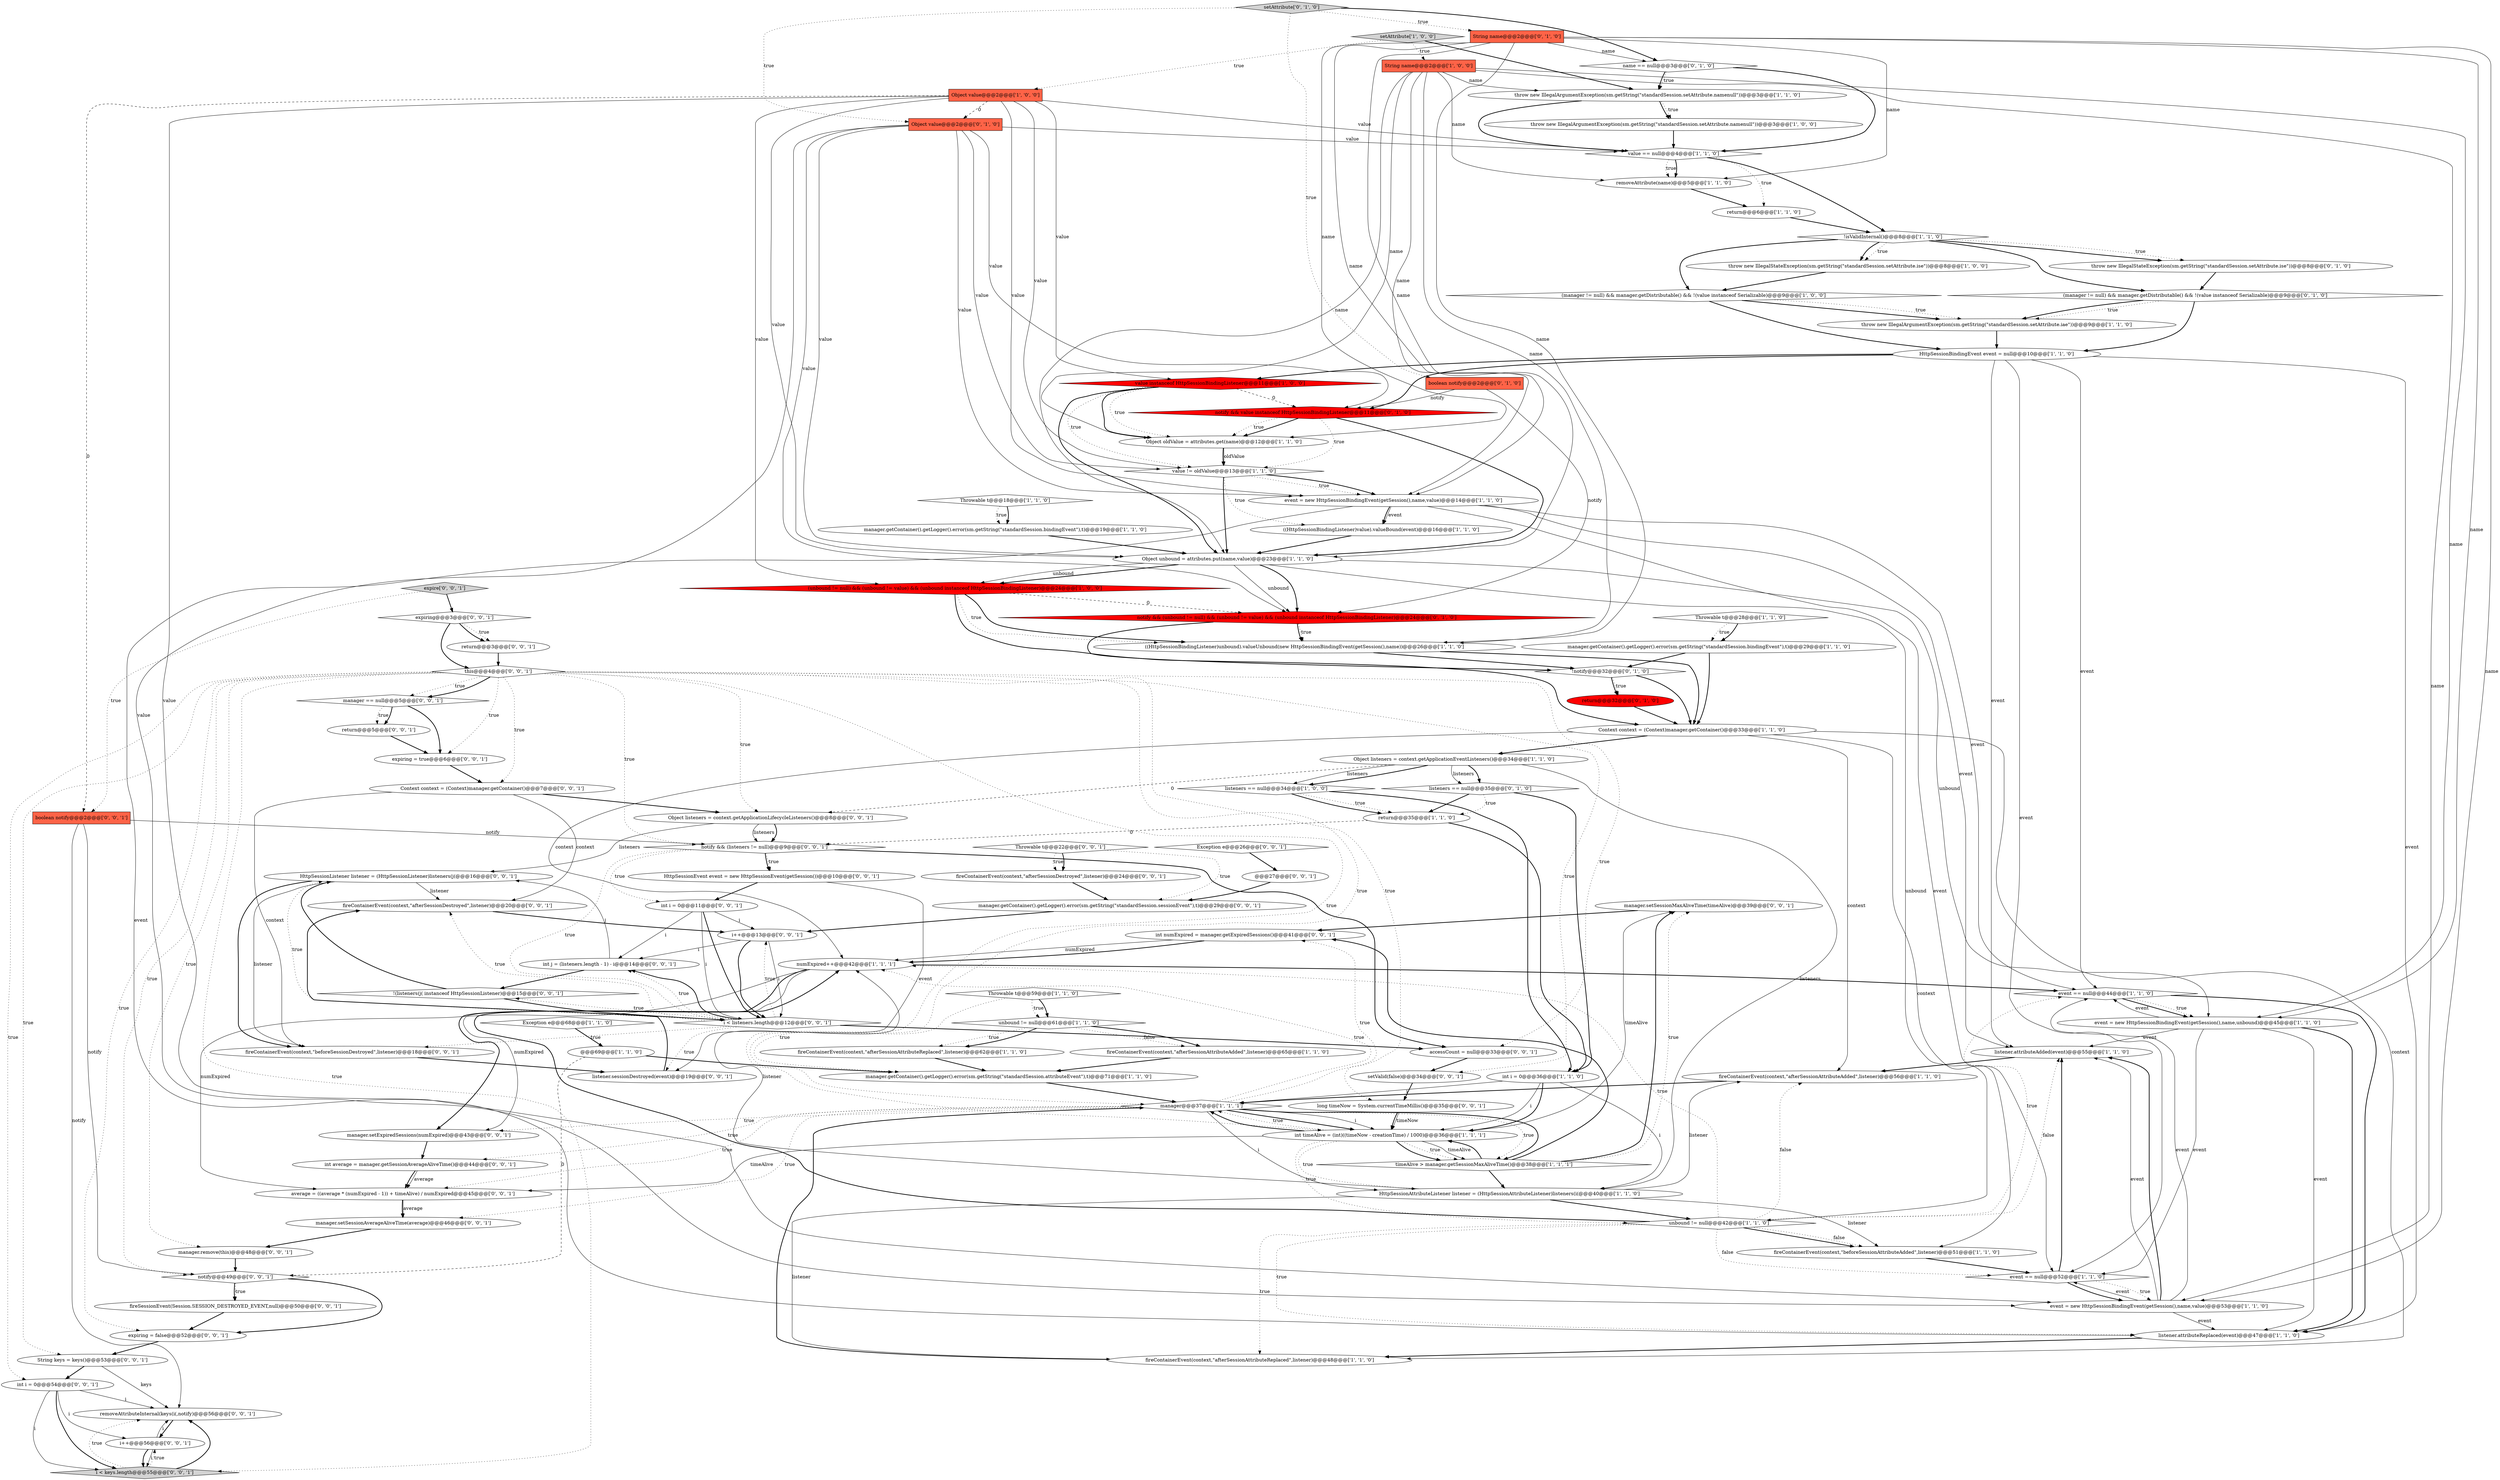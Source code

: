 digraph {
74 [style = filled, label = "manager.setSessionMaxAliveTime(timeAlive)@@@39@@@['0', '0', '1']", fillcolor = white, shape = ellipse image = "AAA0AAABBB3BBB"];
28 [style = filled, label = "return@@@6@@@['1', '1', '0']", fillcolor = white, shape = ellipse image = "AAA0AAABBB1BBB"];
49 [style = filled, label = "throw new IllegalArgumentException(sm.getString(\"standardSession.setAttribute.iae\"))@@@9@@@['1', '1', '0']", fillcolor = white, shape = ellipse image = "AAA0AAABBB1BBB"];
3 [style = filled, label = "value instanceof HttpSessionBindingListener@@@11@@@['1', '0', '0']", fillcolor = red, shape = diamond image = "AAA1AAABBB1BBB"];
53 [style = filled, label = "String name@@@2@@@['0', '1', '0']", fillcolor = tomato, shape = box image = "AAA0AAABBB2BBB"];
0 [style = filled, label = "event = new HttpSessionBindingEvent(getSession(),name,value)@@@53@@@['1', '1', '0']", fillcolor = white, shape = ellipse image = "AAA0AAABBB1BBB"];
26 [style = filled, label = "removeAttribute(name)@@@5@@@['1', '1', '0']", fillcolor = white, shape = ellipse image = "AAA0AAABBB1BBB"];
25 [style = filled, label = "HttpSessionBindingEvent event = null@@@10@@@['1', '1', '0']", fillcolor = white, shape = ellipse image = "AAA0AAABBB1BBB"];
14 [style = filled, label = "numExpired++@@@42@@@['1', '1', '1']", fillcolor = white, shape = ellipse image = "AAA0AAABBB1BBB"];
50 [style = filled, label = "throw new IllegalArgumentException(sm.getString(\"standardSession.setAttribute.namenull\"))@@@3@@@['1', '1', '0']", fillcolor = white, shape = ellipse image = "AAA0AAABBB1BBB"];
94 [style = filled, label = "manager.setExpiredSessions(numExpired)@@@43@@@['0', '0', '1']", fillcolor = white, shape = ellipse image = "AAA0AAABBB3BBB"];
24 [style = filled, label = "setAttribute['1', '0', '0']", fillcolor = lightgray, shape = diamond image = "AAA0AAABBB1BBB"];
31 [style = filled, label = "(manager != null) && manager.getDistributable() && !(value instanceof Serializable)@@@9@@@['1', '0', '0']", fillcolor = white, shape = diamond image = "AAA0AAABBB1BBB"];
61 [style = filled, label = "name == null@@@3@@@['0', '1', '0']", fillcolor = white, shape = diamond image = "AAA0AAABBB2BBB"];
48 [style = filled, label = "fireContainerEvent(context,\"afterSessionAttributeReplaced\",listener)@@@62@@@['1', '1', '0']", fillcolor = white, shape = ellipse image = "AAA0AAABBB1BBB"];
63 [style = filled, label = "Object value@@@2@@@['0', '1', '0']", fillcolor = tomato, shape = box image = "AAA1AAABBB2BBB"];
4 [style = filled, label = "event == null@@@44@@@['1', '1', '0']", fillcolor = white, shape = diamond image = "AAA0AAABBB1BBB"];
95 [style = filled, label = "average = ((average * (numExpired - 1)) + timeAlive) / numExpired@@@45@@@['0', '0', '1']", fillcolor = white, shape = ellipse image = "AAA0AAABBB3BBB"];
96 [style = filled, label = "i < keys.length@@@55@@@['0', '0', '1']", fillcolor = lightgray, shape = diamond image = "AAA0AAABBB3BBB"];
18 [style = filled, label = "throw new IllegalStateException(sm.getString(\"standardSession.setAttribute.ise\"))@@@8@@@['1', '0', '0']", fillcolor = white, shape = ellipse image = "AAA0AAABBB1BBB"];
44 [style = filled, label = "event = new HttpSessionBindingEvent(getSession(),name,value)@@@14@@@['1', '1', '0']", fillcolor = white, shape = ellipse image = "AAA0AAABBB1BBB"];
79 [style = filled, label = "HttpSessionListener listener = (HttpSessionListener)listeners(j(@@@16@@@['0', '0', '1']", fillcolor = white, shape = ellipse image = "AAA0AAABBB3BBB"];
30 [style = filled, label = "String name@@@2@@@['1', '0', '0']", fillcolor = tomato, shape = box image = "AAA0AAABBB1BBB"];
99 [style = filled, label = "long timeNow = System.currentTimeMillis()@@@35@@@['0', '0', '1']", fillcolor = white, shape = ellipse image = "AAA0AAABBB3BBB"];
12 [style = filled, label = "manager.getContainer().getLogger().error(sm.getString(\"standardSession.attributeEvent\"),t)@@@71@@@['1', '1', '0']", fillcolor = white, shape = ellipse image = "AAA0AAABBB1BBB"];
8 [style = filled, label = "int timeAlive = (int)((timeNow - creationTime) / 1000)@@@36@@@['1', '1', '1']", fillcolor = white, shape = ellipse image = "AAA0AAABBB1BBB"];
86 [style = filled, label = "i++@@@56@@@['0', '0', '1']", fillcolor = white, shape = ellipse image = "AAA0AAABBB3BBB"];
57 [style = filled, label = "(manager != null) && manager.getDistributable() && !(value instanceof Serializable)@@@9@@@['0', '1', '0']", fillcolor = white, shape = diamond image = "AAA0AAABBB2BBB"];
93 [style = filled, label = "Object listeners = context.getApplicationLifecycleListeners()@@@8@@@['0', '0', '1']", fillcolor = white, shape = ellipse image = "AAA0AAABBB3BBB"];
9 [style = filled, label = "Throwable t@@@28@@@['1', '1', '0']", fillcolor = white, shape = diamond image = "AAA0AAABBB1BBB"];
105 [style = filled, label = "accessCount = null@@@33@@@['0', '0', '1']", fillcolor = white, shape = ellipse image = "AAA0AAABBB3BBB"];
13 [style = filled, label = "HttpSessionAttributeListener listener = (HttpSessionAttributeListener)listeners(i(@@@40@@@['1', '1', '0']", fillcolor = white, shape = ellipse image = "AAA0AAABBB1BBB"];
17 [style = filled, label = "fireContainerEvent(context,\"afterSessionAttributeReplaced\",listener)@@@48@@@['1', '1', '0']", fillcolor = white, shape = ellipse image = "AAA0AAABBB1BBB"];
88 [style = filled, label = "removeAttributeInternal(keys(i(,notify)@@@56@@@['0', '0', '1']", fillcolor = white, shape = ellipse image = "AAA0AAABBB3BBB"];
10 [style = filled, label = "Object unbound = attributes.put(name,value)@@@23@@@['1', '1', '0']", fillcolor = white, shape = ellipse image = "AAA0AAABBB1BBB"];
90 [style = filled, label = "return@@@5@@@['0', '0', '1']", fillcolor = white, shape = ellipse image = "AAA0AAABBB3BBB"];
76 [style = filled, label = "fireSessionEvent(Session.SESSION_DESTROYED_EVENT,null)@@@50@@@['0', '0', '1']", fillcolor = white, shape = ellipse image = "AAA0AAABBB3BBB"];
87 [style = filled, label = "fireContainerEvent(context,\"afterSessionDestroyed\",listener)@@@20@@@['0', '0', '1']", fillcolor = white, shape = ellipse image = "AAA0AAABBB3BBB"];
34 [style = filled, label = "Object listeners = context.getApplicationEventListeners()@@@34@@@['1', '1', '0']", fillcolor = white, shape = ellipse image = "AAA0AAABBB1BBB"];
20 [style = filled, label = "timeAlive > manager.getSessionMaxAliveTime()@@@38@@@['1', '1', '1']", fillcolor = white, shape = diamond image = "AAA0AAABBB1BBB"];
58 [style = filled, label = "return@@@32@@@['0', '1', '0']", fillcolor = red, shape = ellipse image = "AAA1AAABBB2BBB"];
21 [style = filled, label = "Exception e@@@68@@@['1', '1', '0']", fillcolor = white, shape = diamond image = "AAA0AAABBB1BBB"];
27 [style = filled, label = "listeners == null@@@34@@@['1', '0', '0']", fillcolor = white, shape = diamond image = "AAA0AAABBB1BBB"];
23 [style = filled, label = "event == null@@@52@@@['1', '1', '0']", fillcolor = white, shape = diamond image = "AAA0AAABBB1BBB"];
81 [style = filled, label = "notify@@@49@@@['0', '0', '1']", fillcolor = white, shape = diamond image = "AAA0AAABBB3BBB"];
45 [style = filled, label = "int i = 0@@@36@@@['1', '1', '0']", fillcolor = white, shape = ellipse image = "AAA0AAABBB1BBB"];
71 [style = filled, label = "manager == null@@@5@@@['0', '0', '1']", fillcolor = white, shape = diamond image = "AAA0AAABBB3BBB"];
33 [style = filled, label = "manager.getContainer().getLogger().error(sm.getString(\"standardSession.bindingEvent\"),t)@@@29@@@['1', '1', '0']", fillcolor = white, shape = ellipse image = "AAA0AAABBB1BBB"];
92 [style = filled, label = "expiring@@@3@@@['0', '0', '1']", fillcolor = white, shape = diamond image = "AAA0AAABBB3BBB"];
5 [style = filled, label = "value != oldValue@@@13@@@['1', '1', '0']", fillcolor = white, shape = diamond image = "AAA0AAABBB1BBB"];
104 [style = filled, label = "HttpSessionEvent event = new HttpSessionEvent(getSession())@@@10@@@['0', '0', '1']", fillcolor = white, shape = ellipse image = "AAA0AAABBB3BBB"];
84 [style = filled, label = "setValid(false)@@@34@@@['0', '0', '1']", fillcolor = white, shape = ellipse image = "AAA0AAABBB3BBB"];
19 [style = filled, label = "event = new HttpSessionBindingEvent(getSession(),name,unbound)@@@45@@@['1', '1', '0']", fillcolor = white, shape = ellipse image = "AAA0AAABBB1BBB"];
59 [style = filled, label = "throw new IllegalStateException(sm.getString(\"standardSession.setAttribute.ise\"))@@@8@@@['0', '1', '0']", fillcolor = white, shape = ellipse image = "AAA0AAABBB2BBB"];
102 [style = filled, label = "int j = (listeners.length - 1) - i@@@14@@@['0', '0', '1']", fillcolor = white, shape = ellipse image = "AAA0AAABBB3BBB"];
7 [style = filled, label = "listener.attributeReplaced(event)@@@47@@@['1', '1', '0']", fillcolor = white, shape = ellipse image = "AAA0AAABBB1BBB"];
35 [style = filled, label = "listener.attributeAdded(event)@@@55@@@['1', '1', '0']", fillcolor = white, shape = ellipse image = "AAA0AAABBB1BBB"];
42 [style = filled, label = "fireContainerEvent(context,\"afterSessionAttributeAdded\",listener)@@@56@@@['1', '1', '0']", fillcolor = white, shape = ellipse image = "AAA0AAABBB1BBB"];
41 [style = filled, label = "!isValidInternal()@@@8@@@['1', '1', '0']", fillcolor = white, shape = diamond image = "AAA0AAABBB1BBB"];
55 [style = filled, label = "!notify@@@32@@@['0', '1', '0']", fillcolor = white, shape = diamond image = "AAA0AAABBB2BBB"];
37 [style = filled, label = "Object oldValue = attributes.get(name)@@@12@@@['1', '1', '0']", fillcolor = white, shape = ellipse image = "AAA0AAABBB1BBB"];
36 [style = filled, label = "return@@@35@@@['1', '1', '0']", fillcolor = white, shape = ellipse image = "AAA0AAABBB1BBB"];
97 [style = filled, label = "fireContainerEvent(context,\"afterSessionDestroyed\",listener)@@@24@@@['0', '0', '1']", fillcolor = white, shape = ellipse image = "AAA0AAABBB3BBB"];
98 [style = filled, label = "@@@27@@@['0', '0', '1']", fillcolor = white, shape = ellipse image = "AAA0AAABBB3BBB"];
2 [style = filled, label = "Throwable t@@@59@@@['1', '1', '0']", fillcolor = white, shape = diamond image = "AAA0AAABBB1BBB"];
77 [style = filled, label = "!(listeners(j( instanceof HttpSessionListener)@@@15@@@['0', '0', '1']", fillcolor = white, shape = diamond image = "AAA0AAABBB3BBB"];
38 [style = filled, label = "fireContainerEvent(context,\"beforeSessionAttributeAdded\",listener)@@@51@@@['1', '1', '0']", fillcolor = white, shape = ellipse image = "AAA0AAABBB1BBB"];
85 [style = filled, label = "Exception e@@@26@@@['0', '0', '1']", fillcolor = white, shape = diamond image = "AAA0AAABBB3BBB"];
91 [style = filled, label = "notify && (listeners != null)@@@9@@@['0', '0', '1']", fillcolor = white, shape = diamond image = "AAA0AAABBB3BBB"];
32 [style = filled, label = "(unbound != null) && (unbound != value) && (unbound instanceof HttpSessionBindingListener)@@@24@@@['1', '0', '0']", fillcolor = red, shape = diamond image = "AAA1AAABBB1BBB"];
64 [style = filled, label = "i < listeners.length@@@12@@@['0', '0', '1']", fillcolor = white, shape = diamond image = "AAA0AAABBB3BBB"];
78 [style = filled, label = "int numExpired = manager.getExpiredSessions()@@@41@@@['0', '0', '1']", fillcolor = white, shape = ellipse image = "AAA0AAABBB3BBB"];
29 [style = filled, label = "manager.getContainer().getLogger().error(sm.getString(\"standardSession.bindingEvent\"),t)@@@19@@@['1', '1', '0']", fillcolor = white, shape = ellipse image = "AAA0AAABBB1BBB"];
39 [style = filled, label = "throw new IllegalArgumentException(sm.getString(\"standardSession.setAttribute.namenull\"))@@@3@@@['1', '0', '0']", fillcolor = white, shape = ellipse image = "AAA0AAABBB1BBB"];
6 [style = filled, label = "Throwable t@@@18@@@['1', '1', '0']", fillcolor = white, shape = diamond image = "AAA0AAABBB1BBB"];
43 [style = filled, label = "unbound != null@@@61@@@['1', '1', '0']", fillcolor = white, shape = diamond image = "AAA0AAABBB1BBB"];
66 [style = filled, label = "return@@@3@@@['0', '0', '1']", fillcolor = white, shape = ellipse image = "AAA0AAABBB3BBB"];
107 [style = filled, label = "manager.remove(this)@@@48@@@['0', '0', '1']", fillcolor = white, shape = ellipse image = "AAA0AAABBB3BBB"];
22 [style = filled, label = "Context context = (Context)manager.getContainer()@@@33@@@['1', '1', '0']", fillcolor = white, shape = ellipse image = "AAA0AAABBB1BBB"];
52 [style = filled, label = "notify && value instanceof HttpSessionBindingListener@@@11@@@['0', '1', '0']", fillcolor = red, shape = diamond image = "AAA1AAABBB2BBB"];
1 [style = filled, label = "unbound != null@@@42@@@['1', '1', '0']", fillcolor = white, shape = diamond image = "AAA0AAABBB1BBB"];
75 [style = filled, label = "int i = 0@@@11@@@['0', '0', '1']", fillcolor = white, shape = ellipse image = "AAA0AAABBB3BBB"];
83 [style = filled, label = "expire['0', '0', '1']", fillcolor = lightgray, shape = diamond image = "AAA0AAABBB3BBB"];
89 [style = filled, label = "int average = manager.getSessionAverageAliveTime()@@@44@@@['0', '0', '1']", fillcolor = white, shape = ellipse image = "AAA0AAABBB3BBB"];
80 [style = filled, label = "manager.getContainer().getLogger().error(sm.getString(\"standardSession.sessionEvent\"),t)@@@29@@@['0', '0', '1']", fillcolor = white, shape = ellipse image = "AAA0AAABBB3BBB"];
106 [style = filled, label = "int i = 0@@@54@@@['0', '0', '1']", fillcolor = white, shape = ellipse image = "AAA0AAABBB3BBB"];
46 [style = filled, label = "Object value@@@2@@@['1', '0', '0']", fillcolor = tomato, shape = box image = "AAA1AAABBB1BBB"];
65 [style = filled, label = "manager.setSessionAverageAliveTime(average)@@@46@@@['0', '0', '1']", fillcolor = white, shape = ellipse image = "AAA0AAABBB3BBB"];
101 [style = filled, label = "Context context = (Context)manager.getContainer()@@@7@@@['0', '0', '1']", fillcolor = white, shape = ellipse image = "AAA0AAABBB3BBB"];
82 [style = filled, label = "listener.sessionDestroyed(event)@@@19@@@['0', '0', '1']", fillcolor = white, shape = ellipse image = "AAA0AAABBB3BBB"];
73 [style = filled, label = "fireContainerEvent(context,\"beforeSessionDestroyed\",listener)@@@18@@@['0', '0', '1']", fillcolor = white, shape = ellipse image = "AAA0AAABBB3BBB"];
72 [style = filled, label = "i++@@@13@@@['0', '0', '1']", fillcolor = white, shape = ellipse image = "AAA0AAABBB3BBB"];
16 [style = filled, label = "((HttpSessionBindingListener)unbound).valueUnbound(new HttpSessionBindingEvent(getSession(),name))@@@26@@@['1', '1', '0']", fillcolor = white, shape = ellipse image = "AAA0AAABBB1BBB"];
70 [style = filled, label = "expiring = false@@@52@@@['0', '0', '1']", fillcolor = white, shape = ellipse image = "AAA0AAABBB3BBB"];
47 [style = filled, label = "manager@@@37@@@['1', '1', '1']", fillcolor = white, shape = diamond image = "AAA0AAABBB1BBB"];
54 [style = filled, label = "boolean notify@@@2@@@['0', '1', '0']", fillcolor = tomato, shape = box image = "AAA0AAABBB2BBB"];
67 [style = filled, label = "String keys = keys()@@@53@@@['0', '0', '1']", fillcolor = white, shape = ellipse image = "AAA0AAABBB3BBB"];
69 [style = filled, label = "Throwable t@@@22@@@['0', '0', '1']", fillcolor = white, shape = diamond image = "AAA0AAABBB3BBB"];
100 [style = filled, label = "expiring = true@@@6@@@['0', '0', '1']", fillcolor = white, shape = ellipse image = "AAA0AAABBB3BBB"];
60 [style = filled, label = "notify && (unbound != null) && (unbound != value) && (unbound instanceof HttpSessionBindingListener)@@@24@@@['0', '1', '0']", fillcolor = red, shape = diamond image = "AAA1AAABBB2BBB"];
68 [style = filled, label = "boolean notify@@@2@@@['0', '0', '1']", fillcolor = tomato, shape = box image = "AAA0AAABBB3BBB"];
15 [style = filled, label = "value == null@@@4@@@['1', '1', '0']", fillcolor = white, shape = diamond image = "AAA0AAABBB1BBB"];
11 [style = filled, label = "fireContainerEvent(context,\"afterSessionAttributeAdded\",listener)@@@65@@@['1', '1', '0']", fillcolor = white, shape = ellipse image = "AAA0AAABBB1BBB"];
51 [style = filled, label = "@@@69@@@['1', '1', '0']", fillcolor = white, shape = ellipse image = "AAA0AAABBB1BBB"];
62 [style = filled, label = "setAttribute['0', '1', '0']", fillcolor = lightgray, shape = diamond image = "AAA0AAABBB2BBB"];
40 [style = filled, label = "((HttpSessionBindingListener)value).valueBound(event)@@@16@@@['1', '1', '0']", fillcolor = white, shape = ellipse image = "AAA0AAABBB1BBB"];
56 [style = filled, label = "listeners == null@@@35@@@['0', '1', '0']", fillcolor = white, shape = diamond image = "AAA0AAABBB2BBB"];
103 [style = filled, label = "this@@@4@@@['0', '0', '1']", fillcolor = white, shape = diamond image = "AAA0AAABBB3BBB"];
22->17 [style = solid, label="context"];
88->86 [style = bold, label=""];
8->74 [style = solid, label="timeAlive"];
103->106 [style = dotted, label="true"];
45->8 [style = solid, label="i"];
25->35 [style = solid, label="event"];
64->73 [style = dotted, label="true"];
32->22 [style = bold, label=""];
106->96 [style = solid, label="i"];
21->51 [style = bold, label=""];
53->10 [style = solid, label="name"];
25->52 [style = bold, label=""];
81->76 [style = dotted, label="true"];
16->55 [style = bold, label=""];
89->95 [style = bold, label=""];
83->92 [style = bold, label=""];
97->80 [style = bold, label=""];
34->13 [style = solid, label="listeners"];
89->95 [style = solid, label="average"];
62->61 [style = bold, label=""];
91->104 [style = bold, label=""];
79->87 [style = solid, label="listener"];
59->57 [style = bold, label=""];
70->67 [style = bold, label=""];
43->11 [style = dotted, label="false"];
52->37 [style = dotted, label="true"];
53->16 [style = solid, label="name"];
64->77 [style = dotted, label="true"];
45->47 [style = solid, label="i"];
10->32 [style = bold, label=""];
14->94 [style = solid, label="numExpired"];
95->65 [style = solid, label="average"];
96->86 [style = dotted, label="true"];
84->99 [style = bold, label=""];
95->65 [style = bold, label=""];
105->84 [style = bold, label=""];
103->67 [style = dotted, label="true"];
13->1 [style = bold, label=""];
93->79 [style = solid, label="listeners"];
6->29 [style = bold, label=""];
14->94 [style = bold, label=""];
30->16 [style = solid, label="name"];
103->107 [style = dotted, label="true"];
53->61 [style = solid, label="name"];
37->5 [style = bold, label=""];
48->12 [style = bold, label=""];
12->47 [style = bold, label=""];
91->105 [style = bold, label=""];
96->88 [style = bold, label=""];
101->73 [style = solid, label="context"];
75->64 [style = solid, label="i"];
8->20 [style = bold, label=""];
83->68 [style = dotted, label="true"];
68->88 [style = solid, label="notify"];
103->8 [style = dotted, label="true"];
27->45 [style = bold, label=""];
8->47 [style = bold, label=""];
15->41 [style = bold, label=""];
30->44 [style = solid, label="name"];
41->59 [style = dotted, label="true"];
8->20 [style = dotted, label="true"];
64->87 [style = dotted, label="true"];
69->97 [style = dotted, label="true"];
26->28 [style = bold, label=""];
90->100 [style = bold, label=""];
98->80 [style = bold, label=""];
58->22 [style = bold, label=""];
101->93 [style = bold, label=""];
72->64 [style = solid, label="i"];
55->58 [style = bold, label=""];
101->87 [style = solid, label="context"];
5->44 [style = dotted, label="true"];
27->36 [style = dotted, label="true"];
15->26 [style = dotted, label="true"];
30->50 [style = solid, label="name"];
1->38 [style = bold, label=""];
0->23 [style = solid, label="event"];
44->23 [style = solid, label="event"];
62->53 [style = dotted, label="true"];
18->31 [style = bold, label=""];
30->10 [style = solid, label="name"];
44->7 [style = solid, label="event"];
46->0 [style = solid, label="value"];
9->33 [style = dotted, label="true"];
63->5 [style = solid, label="value"];
1->35 [style = dotted, label="false"];
5->10 [style = bold, label=""];
77->64 [style = bold, label=""];
94->89 [style = bold, label=""];
56->36 [style = dotted, label="true"];
74->78 [style = bold, label=""];
99->8 [style = bold, label=""];
9->33 [style = bold, label=""];
60->16 [style = bold, label=""];
52->37 [style = bold, label=""];
25->3 [style = bold, label=""];
4->19 [style = bold, label=""];
25->7 [style = solid, label="event"];
63->44 [style = solid, label="value"];
11->12 [style = bold, label=""];
1->4 [style = dotted, label="true"];
31->49 [style = dotted, label="true"];
57->25 [style = bold, label=""];
44->35 [style = solid, label="event"];
91->75 [style = dotted, label="true"];
41->59 [style = bold, label=""];
75->64 [style = bold, label=""];
50->39 [style = bold, label=""];
44->4 [style = solid, label="event"];
19->35 [style = solid, label="event"];
79->73 [style = solid, label="listener"];
1->23 [style = dotted, label="false"];
43->11 [style = bold, label=""];
23->35 [style = bold, label=""];
92->66 [style = dotted, label="true"];
60->55 [style = bold, label=""];
47->94 [style = dotted, label="true"];
19->23 [style = solid, label="event"];
49->25 [style = bold, label=""];
103->101 [style = dotted, label="true"];
3->10 [style = bold, label=""];
20->8 [style = bold, label=""];
3->5 [style = dotted, label="true"];
67->106 [style = bold, label=""];
69->97 [style = bold, label=""];
71->100 [style = bold, label=""];
6->29 [style = dotted, label="true"];
53->0 [style = solid, label="name"];
92->103 [style = bold, label=""];
46->10 [style = solid, label="value"];
2->12 [style = dotted, label="true"];
47->13 [style = solid, label="i"];
71->90 [style = dotted, label="true"];
10->19 [style = solid, label="unbound"];
103->84 [style = dotted, label="true"];
67->88 [style = solid, label="keys"];
57->49 [style = dotted, label="true"];
64->82 [style = dotted, label="true"];
10->60 [style = solid, label="unbound"];
20->74 [style = bold, label=""];
25->4 [style = solid, label="event"];
75->72 [style = solid, label="i"];
103->105 [style = dotted, label="true"];
46->3 [style = solid, label="value"];
91->64 [style = dotted, label="true"];
53->19 [style = solid, label="name"];
72->64 [style = bold, label=""];
46->5 [style = solid, label="value"];
103->71 [style = dotted, label="true"];
68->81 [style = solid, label="notify"];
8->95 [style = solid, label="timeAlive"];
103->91 [style = dotted, label="true"];
91->104 [style = dotted, label="true"];
60->16 [style = dotted, label="true"];
19->7 [style = solid, label="event"];
103->81 [style = dotted, label="true"];
64->79 [style = dotted, label="true"];
14->4 [style = bold, label=""];
10->60 [style = bold, label=""];
93->91 [style = bold, label=""];
53->26 [style = solid, label="name"];
0->7 [style = solid, label="event"];
47->20 [style = dotted, label="true"];
31->25 [style = bold, label=""];
55->58 [style = dotted, label="true"];
20->13 [style = bold, label=""];
68->91 [style = solid, label="notify"];
3->37 [style = bold, label=""];
1->17 [style = dotted, label="true"];
7->17 [style = bold, label=""];
62->63 [style = dotted, label="true"];
56->36 [style = bold, label=""];
14->95 [style = solid, label="numExpired"];
37->5 [style = solid, label="oldValue"];
63->10 [style = solid, label="value"];
35->42 [style = bold, label=""];
51->12 [style = bold, label=""];
104->75 [style = bold, label=""];
80->72 [style = bold, label=""];
103->100 [style = dotted, label="true"];
33->55 [style = bold, label=""];
13->14 [style = solid, label="listener"];
102->79 [style = solid, label="j"];
86->96 [style = bold, label=""];
104->82 [style = solid, label="event"];
53->37 [style = solid, label="name"];
30->26 [style = solid, label="name"];
42->47 [style = bold, label=""];
22->14 [style = solid, label="context"];
24->30 [style = dotted, label="true"];
63->0 [style = solid, label="value"];
3->37 [style = dotted, label="true"];
69->80 [style = dotted, label="true"];
31->49 [style = bold, label=""];
47->65 [style = dotted, label="true"];
32->16 [style = bold, label=""];
44->40 [style = solid, label="event"];
64->102 [style = dotted, label="true"];
10->1 [style = solid, label="unbound"];
23->0 [style = bold, label=""];
0->4 [style = solid, label="event"];
19->4 [style = solid, label="event"];
1->42 [style = dotted, label="false"];
103->93 [style = dotted, label="true"];
47->89 [style = dotted, label="true"];
96->88 [style = dotted, label="true"];
28->41 [style = bold, label=""];
4->7 [style = bold, label=""];
34->56 [style = bold, label=""];
47->8 [style = solid, label="i"];
99->8 [style = solid, label="timeNow"];
85->98 [style = bold, label=""];
15->28 [style = dotted, label="true"];
106->86 [style = solid, label="i"];
103->71 [style = bold, label=""];
34->93 [style = dashed, label="0"];
22->38 [style = solid, label="context"];
50->39 [style = dotted, label="true"];
56->45 [style = bold, label=""];
63->60 [style = solid, label="value"];
5->44 [style = bold, label=""];
43->48 [style = dotted, label="true"];
45->8 [style = bold, label=""];
106->88 [style = solid, label="i"];
10->32 [style = solid, label="unbound"];
13->38 [style = solid, label="listener"];
92->66 [style = bold, label=""];
20->78 [style = bold, label=""];
76->70 [style = bold, label=""];
29->10 [style = bold, label=""];
86->88 [style = solid, label="i"];
64->105 [style = bold, label=""];
41->31 [style = bold, label=""];
46->63 [style = dashed, label="0"];
8->13 [style = dotted, label="true"];
34->56 [style = solid, label="listeners"];
24->46 [style = dotted, label="true"];
50->15 [style = bold, label=""];
46->15 [style = solid, label="value"];
100->101 [style = bold, label=""];
106->96 [style = bold, label=""];
1->38 [style = dotted, label="false"];
41->18 [style = bold, label=""];
23->0 [style = dotted, label="true"];
20->74 [style = dotted, label="true"];
33->22 [style = bold, label=""];
13->42 [style = solid, label="listener"];
24->50 [style = bold, label=""];
13->17 [style = solid, label="listener"];
46->32 [style = solid, label="value"];
4->19 [style = dotted, label="true"];
0->35 [style = solid, label="event"];
78->14 [style = bold, label=""];
40->10 [style = bold, label=""];
3->52 [style = dashed, label="0"];
64->102 [style = bold, label=""];
22->42 [style = solid, label="context"];
39->15 [style = bold, label=""];
27->36 [style = bold, label=""];
71->90 [style = bold, label=""];
82->87 [style = bold, label=""];
47->78 [style = dotted, label="true"];
5->40 [style = dotted, label="true"];
47->8 [style = bold, label=""];
64->72 [style = dotted, label="true"];
72->102 [style = solid, label="i"];
107->81 [style = bold, label=""];
47->95 [style = dotted, label="true"];
17->47 [style = bold, label=""];
2->43 [style = dotted, label="true"];
8->20 [style = solid, label="timeAlive"];
103->96 [style = dotted, label="true"];
103->47 [style = dotted, label="true"];
43->48 [style = bold, label=""];
78->14 [style = solid, label="numExpired"];
44->40 [style = bold, label=""];
41->18 [style = dotted, label="true"];
103->70 [style = dotted, label="true"];
38->23 [style = bold, label=""];
54->60 [style = solid, label="notify"];
75->102 [style = solid, label="i"];
52->10 [style = bold, label=""];
66->103 [style = bold, label=""];
1->14 [style = dotted, label="true"];
52->5 [style = dotted, label="true"];
16->22 [style = bold, label=""];
51->81 [style = dashed, label="0"];
41->57 [style = bold, label=""];
34->27 [style = solid, label="listeners"];
93->91 [style = solid, label="listeners"];
79->73 [style = bold, label=""];
46->68 [style = dashed, label="0"];
55->22 [style = bold, label=""];
77->79 [style = bold, label=""];
15->26 [style = bold, label=""];
102->77 [style = bold, label=""];
1->7 [style = dotted, label="true"];
65->107 [style = bold, label=""];
8->1 [style = dotted, label="true"];
8->47 [style = dotted, label="true"];
63->15 [style = solid, label="value"];
87->72 [style = bold, label=""];
32->60 [style = dashed, label="0"];
86->96 [style = solid, label="i"];
53->44 [style = solid, label="name"];
46->44 [style = solid, label="value"];
103->99 [style = dotted, label="true"];
30->19 [style = solid, label="name"];
61->15 [style = bold, label=""];
25->23 [style = solid, label="event"];
54->52 [style = solid, label="notify"];
22->34 [style = bold, label=""];
81->76 [style = bold, label=""];
2->43 [style = bold, label=""];
47->20 [style = bold, label=""];
47->14 [style = dotted, label="true"];
62->54 [style = dotted, label="true"];
61->50 [style = bold, label=""];
81->70 [style = bold, label=""];
0->35 [style = bold, label=""];
36->91 [style = dashed, label="0"];
57->49 [style = bold, label=""];
30->37 [style = solid, label="name"];
1->14 [style = bold, label=""];
63->52 [style = solid, label="value"];
73->82 [style = bold, label=""];
36->45 [style = bold, label=""];
32->16 [style = dotted, label="true"];
45->13 [style = solid, label="i"];
19->7 [style = bold, label=""];
30->0 [style = solid, label="name"];
61->50 [style = dotted, label="true"];
34->27 [style = bold, label=""];
}
